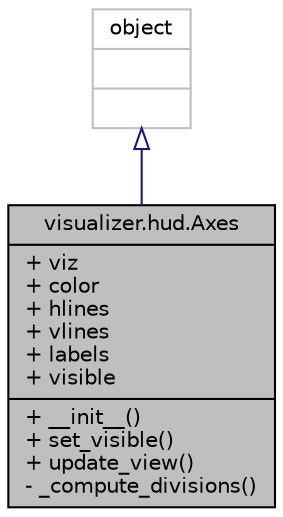 digraph "visualizer.hud.Axes"
{
  edge [fontname="Helvetica",fontsize="10",labelfontname="Helvetica",labelfontsize="10"];
  node [fontname="Helvetica",fontsize="10",shape=record];
  Node1 [label="{visualizer.hud.Axes\n|+ viz\l+ color\l+ hlines\l+ vlines\l+ labels\l+ visible\l|+ __init__()\l+ set_visible()\l+ update_view()\l- _compute_divisions()\l}",height=0.2,width=0.4,color="black", fillcolor="grey75", style="filled", fontcolor="black"];
  Node2 -> Node1 [dir="back",color="midnightblue",fontsize="10",style="solid",arrowtail="onormal"];
  Node2 [label="{object\n||}",height=0.2,width=0.4,color="grey75", fillcolor="white", style="filled"];
}
